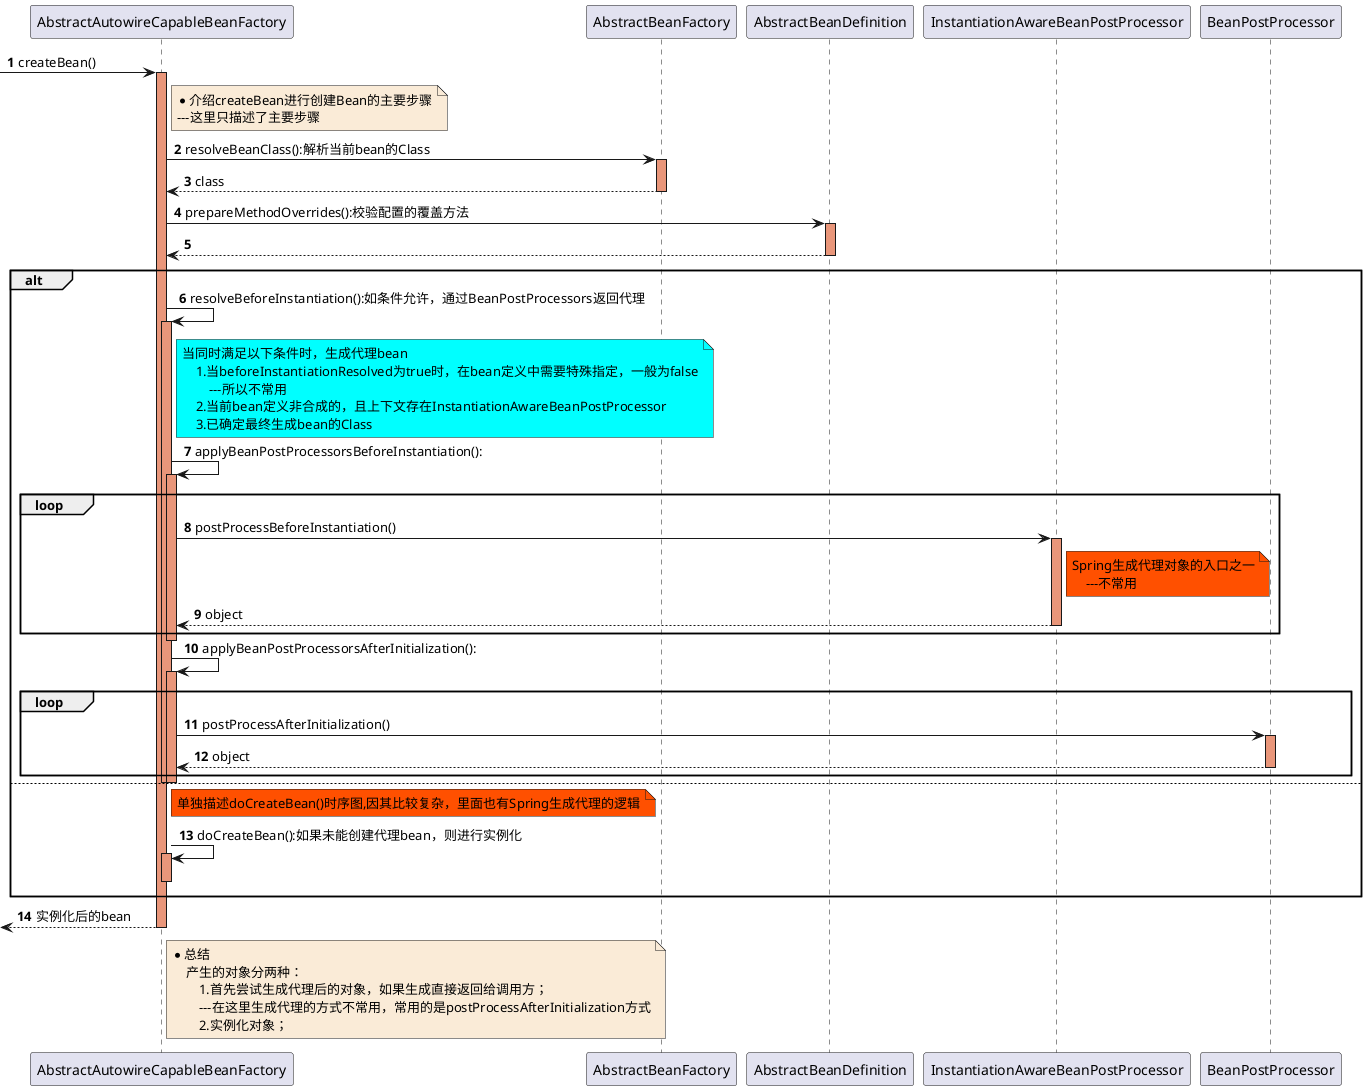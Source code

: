 @startuml

autonumber

-> AbstractAutowireCapableBeanFactory: createBean()
activate AbstractAutowireCapableBeanFactory #DarkSalmon
    note right of AbstractAutowireCapableBeanFactory #FAEBD7
        *介绍createBean进行创建Bean的主要步骤
        ---这里只描述了主要步骤
    end note

    AbstractAutowireCapableBeanFactory -> AbstractBeanFactory: resolveBeanClass():解析当前bean的Class
    activate AbstractBeanFactory #DarkSalmon
    AbstractBeanFactory -->AbstractAutowireCapableBeanFactory: class
    deactivate AbstractBeanFactory

    AbstractAutowireCapableBeanFactory -> AbstractBeanDefinition: prepareMethodOverrides():校验配置的覆盖方法
    activate AbstractBeanDefinition #DarkSalmon
    AbstractBeanDefinition -->AbstractAutowireCapableBeanFactory
    deactivate AbstractBeanDefinition

    alt

        AbstractAutowireCapableBeanFactory -> AbstractAutowireCapableBeanFactory: resolveBeforeInstantiation():如条件允许，通过BeanPostProcessors返回代理
        activate AbstractAutowireCapableBeanFactory #DarkSalmon

        note right of AbstractAutowireCapableBeanFactory #aqua
            当同时满足以下条件时，生成代理bean
                1.当beforeInstantiationResolved为true时，在bean定义中需要特殊指定，一般为false
                    ---所以不常用
                2.当前bean定义非合成的，且上下文存在InstantiationAwareBeanPostProcessor
                3.已确定最终生成bean的Class
        end note

        AbstractAutowireCapableBeanFactory -> AbstractAutowireCapableBeanFactory: applyBeanPostProcessorsBeforeInstantiation():
        activate AbstractAutowireCapableBeanFactory #DarkSalmon

            loop
                AbstractAutowireCapableBeanFactory -> InstantiationAwareBeanPostProcessor:postProcessBeforeInstantiation()
                activate InstantiationAwareBeanPostProcessor #DarkSalmon
                    note right of InstantiationAwareBeanPostProcessor #FF5000
                        Spring生成代理对象的入口之一
                            ---不常用
                    end note
                InstantiationAwareBeanPostProcessor --> AbstractAutowireCapableBeanFactory:object
                deactivate InstantiationAwareBeanPostProcessor
            end
        deactivate AbstractAutowireCapableBeanFactory

        AbstractAutowireCapableBeanFactory -> AbstractAutowireCapableBeanFactory: applyBeanPostProcessorsAfterInitialization():
        activate AbstractAutowireCapableBeanFactory #DarkSalmon
            loop
                AbstractAutowireCapableBeanFactory -> BeanPostProcessor:postProcessAfterInitialization()
                activate BeanPostProcessor #DarkSalmon
                BeanPostProcessor --> AbstractAutowireCapableBeanFactory:object
                deactivate BeanPostProcessor
            end
        deactivate AbstractAutowireCapableBeanFactory

        deactivate AbstractAutowireCapableBeanFactory

    else

        note right of AbstractAutowireCapableBeanFactory #FF5000
            单独描述doCreateBean()时序图,因其比较复杂，里面也有Spring生成代理的逻辑
        end note
        AbstractAutowireCapableBeanFactory -> AbstractAutowireCapableBeanFactory: doCreateBean():如果未能创建代理bean，则进行实例化
        activate AbstractAutowireCapableBeanFactory #DarkSalmon
        deactivate AbstractAutowireCapableBeanFactory
    end

<-- AbstractAutowireCapableBeanFactory : 实例化后的bean
deactivate AbstractAutowireCapableBeanFactory

    note right of AbstractAutowireCapableBeanFactory #FAEBD7
        *总结
            产生的对象分两种：
                1.首先尝试生成代理后的对象，如果生成直接返回给调用方；
                ---在这里生成代理的方式不常用，常用的是postProcessAfterInitialization方式
                2.实例化对象；
    end note

@enduml